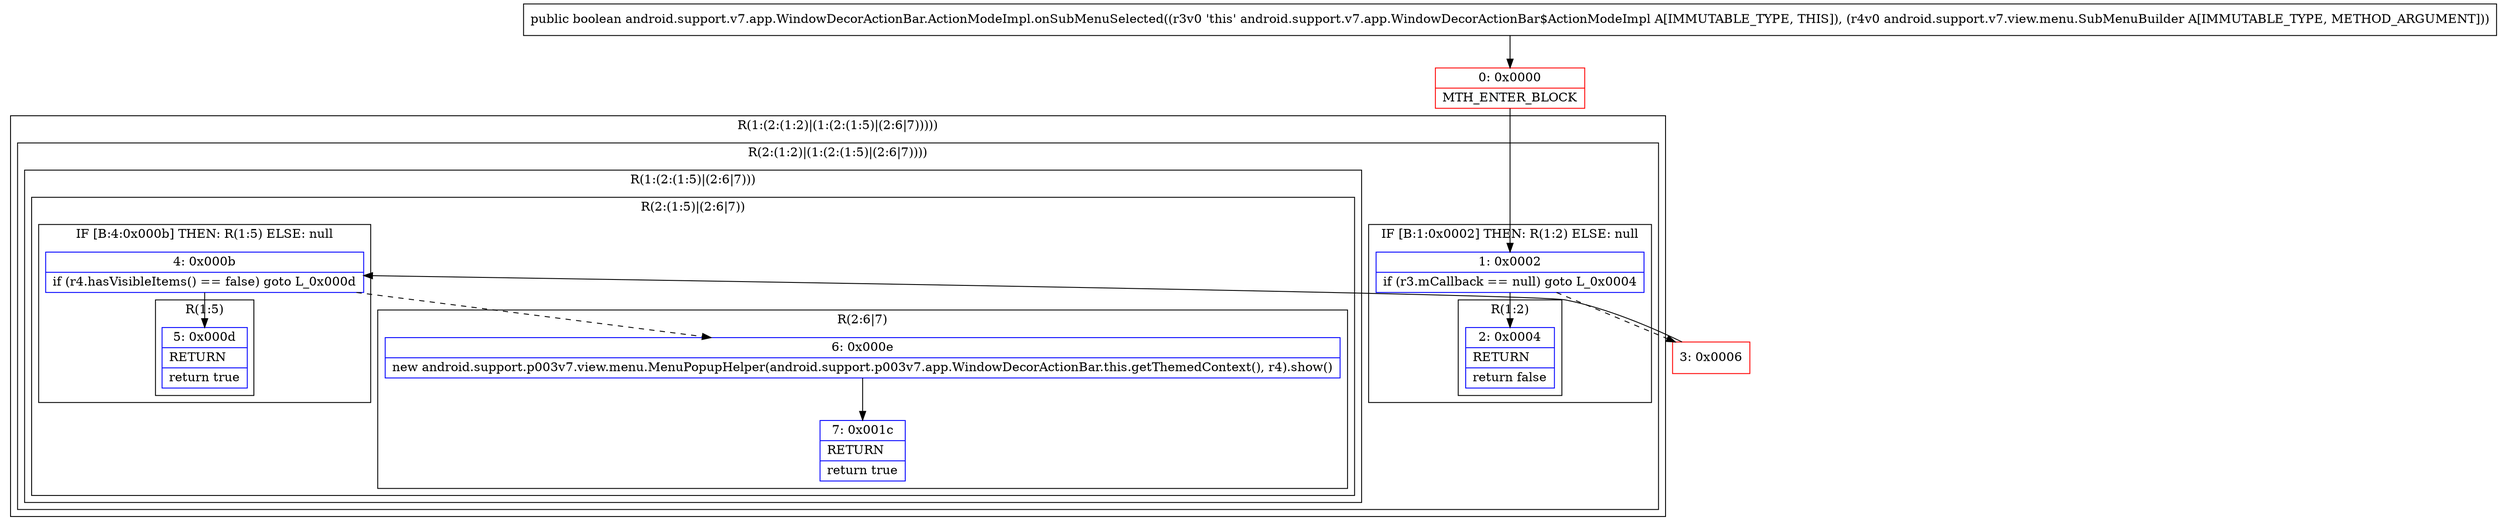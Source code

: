 digraph "CFG forandroid.support.v7.app.WindowDecorActionBar.ActionModeImpl.onSubMenuSelected(Landroid\/support\/v7\/view\/menu\/SubMenuBuilder;)Z" {
subgraph cluster_Region_1591000687 {
label = "R(1:(2:(1:2)|(1:(2:(1:5)|(2:6|7)))))";
node [shape=record,color=blue];
subgraph cluster_Region_709881548 {
label = "R(2:(1:2)|(1:(2:(1:5)|(2:6|7))))";
node [shape=record,color=blue];
subgraph cluster_IfRegion_1241206956 {
label = "IF [B:1:0x0002] THEN: R(1:2) ELSE: null";
node [shape=record,color=blue];
Node_1 [shape=record,label="{1\:\ 0x0002|if (r3.mCallback == null) goto L_0x0004\l}"];
subgraph cluster_Region_138999357 {
label = "R(1:2)";
node [shape=record,color=blue];
Node_2 [shape=record,label="{2\:\ 0x0004|RETURN\l|return false\l}"];
}
}
subgraph cluster_Region_1939084957 {
label = "R(1:(2:(1:5)|(2:6|7)))";
node [shape=record,color=blue];
subgraph cluster_Region_653836205 {
label = "R(2:(1:5)|(2:6|7))";
node [shape=record,color=blue];
subgraph cluster_IfRegion_899016174 {
label = "IF [B:4:0x000b] THEN: R(1:5) ELSE: null";
node [shape=record,color=blue];
Node_4 [shape=record,label="{4\:\ 0x000b|if (r4.hasVisibleItems() == false) goto L_0x000d\l}"];
subgraph cluster_Region_2049119359 {
label = "R(1:5)";
node [shape=record,color=blue];
Node_5 [shape=record,label="{5\:\ 0x000d|RETURN\l|return true\l}"];
}
}
subgraph cluster_Region_693163352 {
label = "R(2:6|7)";
node [shape=record,color=blue];
Node_6 [shape=record,label="{6\:\ 0x000e|new android.support.p003v7.view.menu.MenuPopupHelper(android.support.p003v7.app.WindowDecorActionBar.this.getThemedContext(), r4).show()\l}"];
Node_7 [shape=record,label="{7\:\ 0x001c|RETURN\l|return true\l}"];
}
}
}
}
}
Node_0 [shape=record,color=red,label="{0\:\ 0x0000|MTH_ENTER_BLOCK\l}"];
Node_3 [shape=record,color=red,label="{3\:\ 0x0006}"];
MethodNode[shape=record,label="{public boolean android.support.v7.app.WindowDecorActionBar.ActionModeImpl.onSubMenuSelected((r3v0 'this' android.support.v7.app.WindowDecorActionBar$ActionModeImpl A[IMMUTABLE_TYPE, THIS]), (r4v0 android.support.v7.view.menu.SubMenuBuilder A[IMMUTABLE_TYPE, METHOD_ARGUMENT])) }"];
MethodNode -> Node_0;
Node_1 -> Node_2;
Node_1 -> Node_3[style=dashed];
Node_4 -> Node_5;
Node_4 -> Node_6[style=dashed];
Node_6 -> Node_7;
Node_0 -> Node_1;
Node_3 -> Node_4;
}


